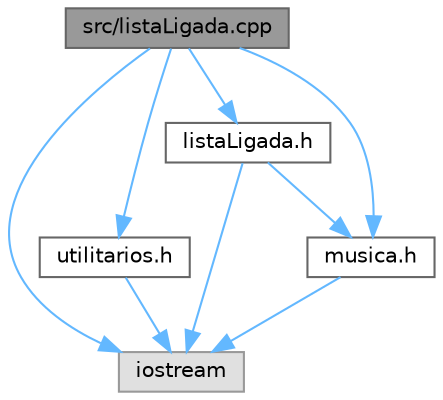 digraph "src/listaLigada.cpp"
{
 // LATEX_PDF_SIZE
  bgcolor="transparent";
  edge [fontname=Helvetica,fontsize=10,labelfontname=Helvetica,labelfontsize=10];
  node [fontname=Helvetica,fontsize=10,shape=box,height=0.2,width=0.4];
  Node1 [label="src/listaLigada.cpp",height=0.2,width=0.4,color="gray40", fillcolor="grey60", style="filled", fontcolor="black",tooltip="Funções necessárias para as listas ligadas de músicas."];
  Node1 -> Node2 [color="steelblue1",style="solid"];
  Node2 [label="iostream",height=0.2,width=0.4,color="grey60", fillcolor="#E0E0E0", style="filled",tooltip=" "];
  Node1 -> Node3 [color="steelblue1",style="solid"];
  Node3 [label="utilitarios.h",height=0.2,width=0.4,color="grey40", fillcolor="white", style="filled",URL="$utilitarios_8h.html",tooltip=" "];
  Node3 -> Node2 [color="steelblue1",style="solid"];
  Node1 -> Node4 [color="steelblue1",style="solid"];
  Node4 [label="listaLigada.h",height=0.2,width=0.4,color="grey40", fillcolor="white", style="filled",URL="$lista_ligada_8h.html",tooltip=" "];
  Node4 -> Node5 [color="steelblue1",style="solid"];
  Node5 [label="musica.h",height=0.2,width=0.4,color="grey40", fillcolor="white", style="filled",URL="$musica_8h.html",tooltip=" "];
  Node5 -> Node2 [color="steelblue1",style="solid"];
  Node4 -> Node2 [color="steelblue1",style="solid"];
  Node1 -> Node5 [color="steelblue1",style="solid"];
}
